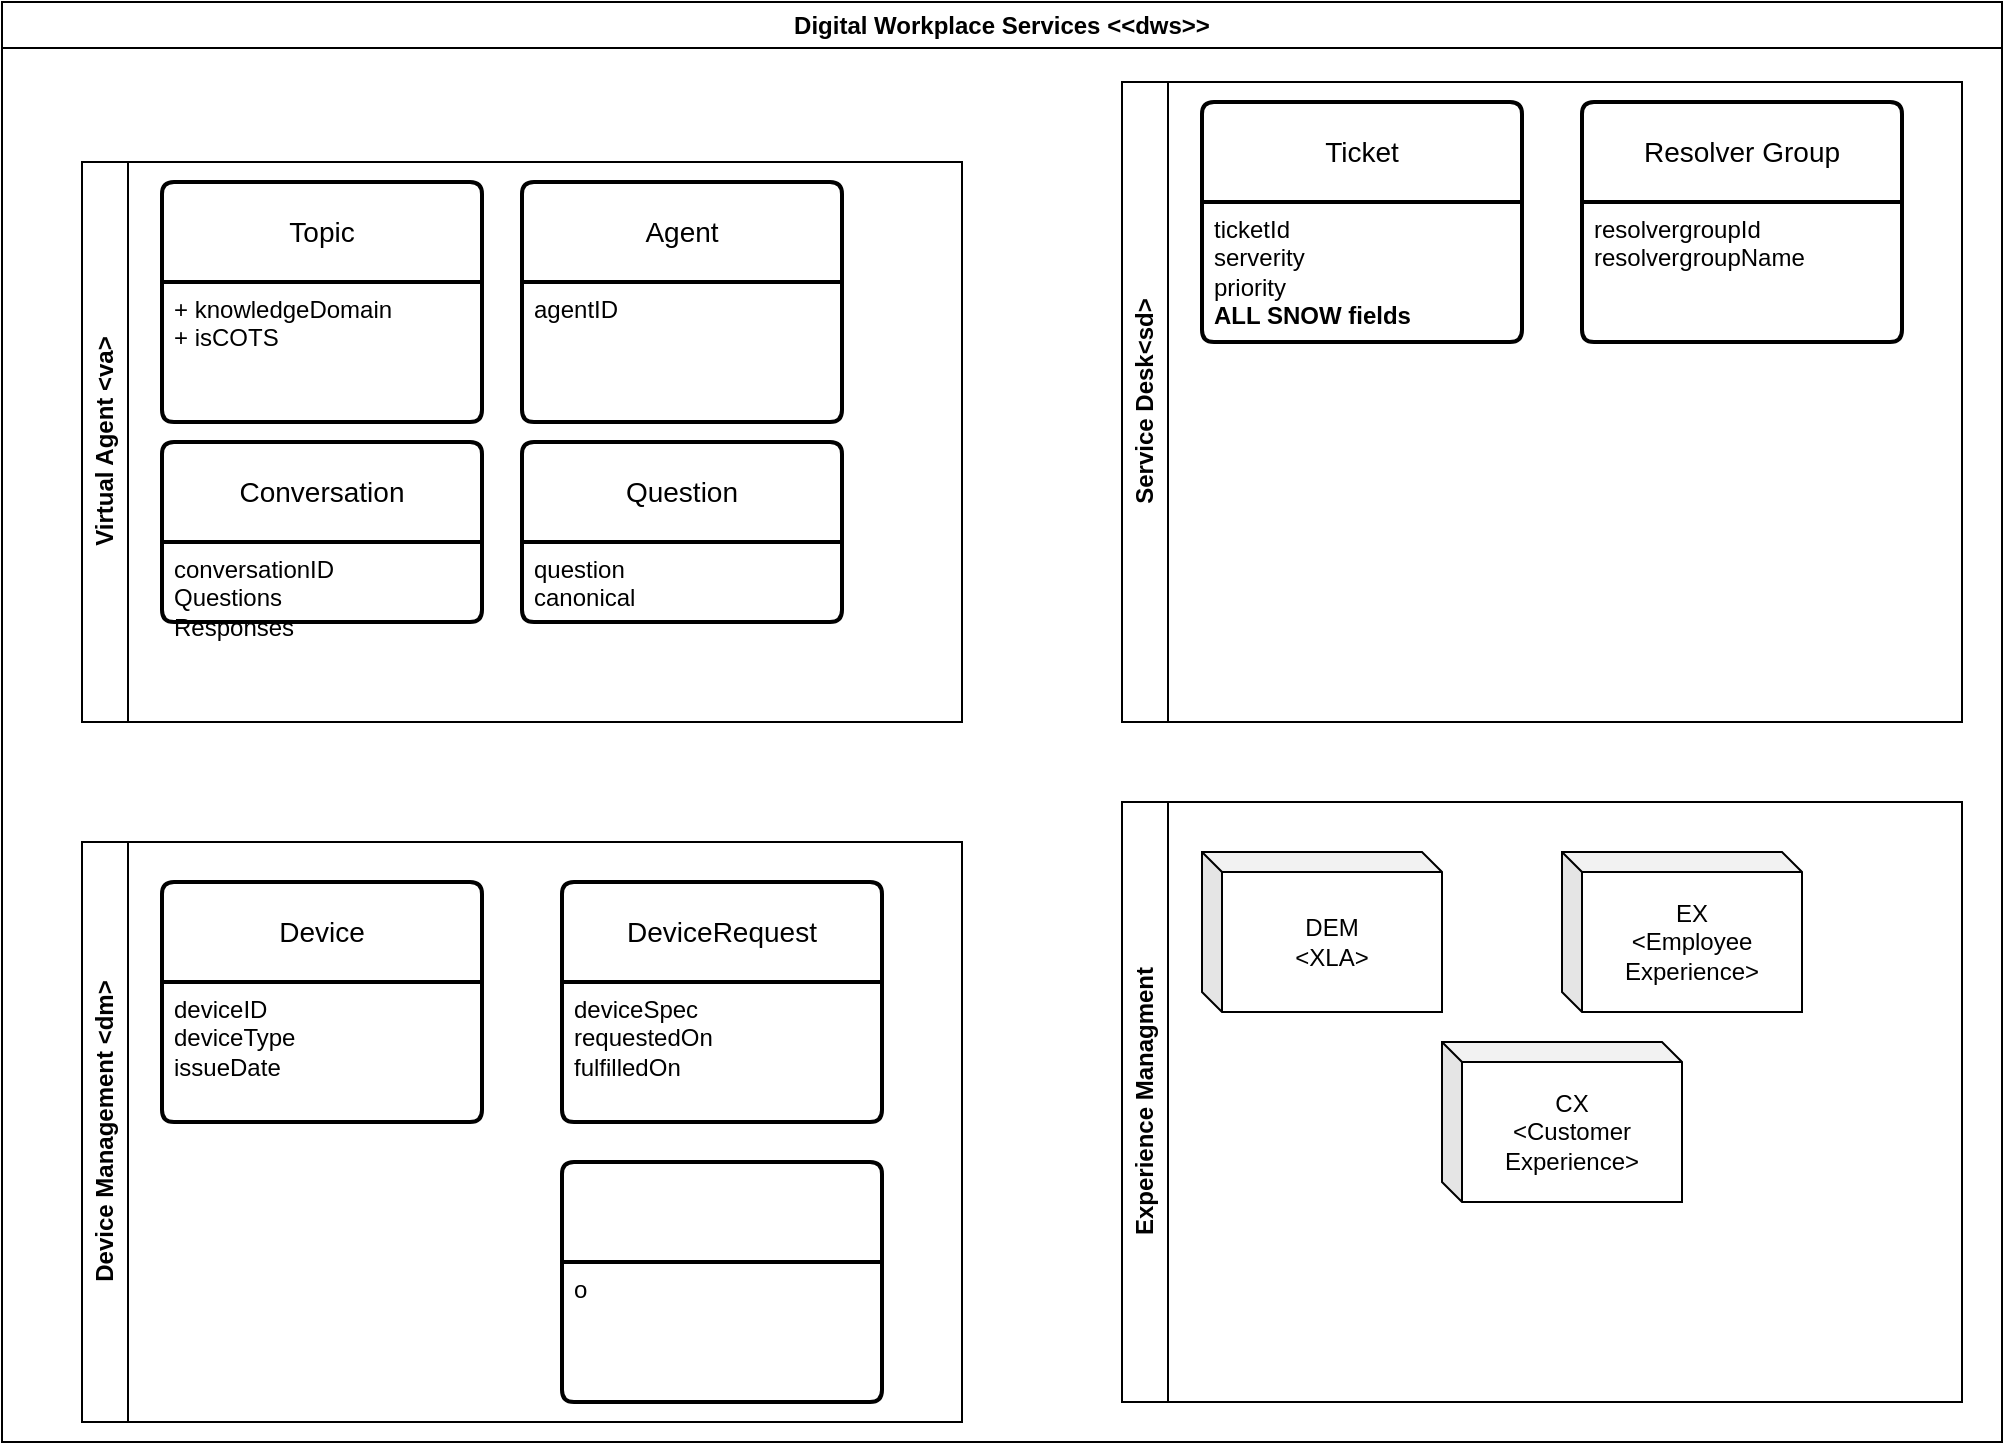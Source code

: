 <mxfile version="21.2.8" type="device" pages="2">
  <diagram name="Page-1" id="RVIX32JNRfcjxRBxODD7">
    <mxGraphModel dx="1482" dy="868" grid="1" gridSize="10" guides="1" tooltips="1" connect="1" arrows="1" fold="1" page="1" pageScale="1" pageWidth="1100" pageHeight="850" math="0" shadow="0">
      <root>
        <mxCell id="0" />
        <mxCell id="1" parent="0" />
        <mxCell id="0jq5RBKnPww-iRbuOY_O-2" value="Digital Workplace Services &amp;lt;&amp;lt;dws&amp;gt;&amp;gt;" style="swimlane;whiteSpace=wrap;html=1;" parent="1" vertex="1">
          <mxGeometry x="40" y="80" width="1000" height="720" as="geometry" />
        </mxCell>
        <mxCell id="0jq5RBKnPww-iRbuOY_O-3" value="Virtual Agent &amp;lt;va&amp;gt;" style="swimlane;horizontal=0;whiteSpace=wrap;html=1;" parent="0jq5RBKnPww-iRbuOY_O-2" vertex="1">
          <mxGeometry x="40" y="80" width="440" height="280" as="geometry" />
        </mxCell>
        <mxCell id="0jq5RBKnPww-iRbuOY_O-14" value="Topic" style="swimlane;childLayout=stackLayout;horizontal=1;startSize=50;horizontalStack=0;rounded=1;fontSize=14;fontStyle=0;strokeWidth=2;resizeParent=0;resizeLast=1;shadow=0;dashed=0;align=center;arcSize=4;whiteSpace=wrap;html=1;" parent="0jq5RBKnPww-iRbuOY_O-3" vertex="1">
          <mxGeometry x="40" y="10" width="160" height="120" as="geometry" />
        </mxCell>
        <mxCell id="0jq5RBKnPww-iRbuOY_O-15" value="+ knowledgeDomain&lt;br&gt;+ isCOTS&lt;br&gt;" style="align=left;strokeColor=none;fillColor=none;spacingLeft=4;fontSize=12;verticalAlign=top;resizable=0;rotatable=0;part=1;html=1;" parent="0jq5RBKnPww-iRbuOY_O-14" vertex="1">
          <mxGeometry y="50" width="160" height="70" as="geometry" />
        </mxCell>
        <mxCell id="0jq5RBKnPww-iRbuOY_O-18" value="Agent" style="swimlane;childLayout=stackLayout;horizontal=1;startSize=50;horizontalStack=0;rounded=1;fontSize=14;fontStyle=0;strokeWidth=2;resizeParent=0;resizeLast=1;shadow=0;dashed=0;align=center;arcSize=4;whiteSpace=wrap;html=1;" parent="0jq5RBKnPww-iRbuOY_O-3" vertex="1">
          <mxGeometry x="220" y="10" width="160" height="120" as="geometry" />
        </mxCell>
        <mxCell id="0jq5RBKnPww-iRbuOY_O-19" value="agentID&lt;br&gt;&amp;nbsp;" style="align=left;strokeColor=none;fillColor=none;spacingLeft=4;fontSize=12;verticalAlign=top;resizable=0;rotatable=0;part=1;html=1;" parent="0jq5RBKnPww-iRbuOY_O-18" vertex="1">
          <mxGeometry y="50" width="160" height="70" as="geometry" />
        </mxCell>
        <mxCell id="0jq5RBKnPww-iRbuOY_O-20" value="Conversation" style="swimlane;childLayout=stackLayout;horizontal=1;startSize=50;horizontalStack=0;rounded=1;fontSize=14;fontStyle=0;strokeWidth=2;resizeParent=0;resizeLast=1;shadow=0;dashed=0;align=center;arcSize=4;whiteSpace=wrap;html=1;" parent="0jq5RBKnPww-iRbuOY_O-3" vertex="1">
          <mxGeometry x="40" y="140" width="160" height="90" as="geometry" />
        </mxCell>
        <mxCell id="0jq5RBKnPww-iRbuOY_O-21" value="conversationID&lt;br&gt;Questions&lt;br&gt;Responses&lt;br&gt;" style="align=left;strokeColor=none;fillColor=none;spacingLeft=4;fontSize=12;verticalAlign=top;resizable=0;rotatable=0;part=1;html=1;" parent="0jq5RBKnPww-iRbuOY_O-20" vertex="1">
          <mxGeometry y="50" width="160" height="40" as="geometry" />
        </mxCell>
        <mxCell id="0jq5RBKnPww-iRbuOY_O-23" value="Question" style="swimlane;childLayout=stackLayout;horizontal=1;startSize=50;horizontalStack=0;rounded=1;fontSize=14;fontStyle=0;strokeWidth=2;resizeParent=0;resizeLast=1;shadow=0;dashed=0;align=center;arcSize=4;whiteSpace=wrap;html=1;" parent="0jq5RBKnPww-iRbuOY_O-3" vertex="1">
          <mxGeometry x="220" y="140" width="160" height="90" as="geometry" />
        </mxCell>
        <mxCell id="0jq5RBKnPww-iRbuOY_O-24" value="question&lt;br&gt;canonical&lt;br&gt;" style="align=left;strokeColor=none;fillColor=none;spacingLeft=4;fontSize=12;verticalAlign=top;resizable=0;rotatable=0;part=1;html=1;" parent="0jq5RBKnPww-iRbuOY_O-23" vertex="1">
          <mxGeometry y="50" width="160" height="40" as="geometry" />
        </mxCell>
        <mxCell id="0jq5RBKnPww-iRbuOY_O-5" value="Service Desk&amp;lt;sd&amp;gt;" style="swimlane;horizontal=0;whiteSpace=wrap;html=1;" parent="0jq5RBKnPww-iRbuOY_O-2" vertex="1">
          <mxGeometry x="560" y="40" width="420" height="320" as="geometry" />
        </mxCell>
        <mxCell id="0jq5RBKnPww-iRbuOY_O-25" value="Ticket" style="swimlane;childLayout=stackLayout;horizontal=1;startSize=50;horizontalStack=0;rounded=1;fontSize=14;fontStyle=0;strokeWidth=2;resizeParent=0;resizeLast=1;shadow=0;dashed=0;align=center;arcSize=4;whiteSpace=wrap;html=1;" parent="0jq5RBKnPww-iRbuOY_O-5" vertex="1">
          <mxGeometry x="40" y="10" width="160" height="120" as="geometry" />
        </mxCell>
        <mxCell id="0jq5RBKnPww-iRbuOY_O-26" value="ticketId&lt;br&gt;serverity&lt;br&gt;priority&lt;br&gt;&lt;b&gt;ALL SNOW fields&lt;br&gt;&lt;/b&gt;" style="align=left;strokeColor=none;fillColor=none;spacingLeft=4;fontSize=12;verticalAlign=top;resizable=0;rotatable=0;part=1;html=1;" parent="0jq5RBKnPww-iRbuOY_O-25" vertex="1">
          <mxGeometry y="50" width="160" height="70" as="geometry" />
        </mxCell>
        <mxCell id="0jq5RBKnPww-iRbuOY_O-27" value="Resolver Group" style="swimlane;childLayout=stackLayout;horizontal=1;startSize=50;horizontalStack=0;rounded=1;fontSize=14;fontStyle=0;strokeWidth=2;resizeParent=0;resizeLast=1;shadow=0;dashed=0;align=center;arcSize=4;whiteSpace=wrap;html=1;" parent="0jq5RBKnPww-iRbuOY_O-5" vertex="1">
          <mxGeometry x="230" y="10" width="160" height="120" as="geometry" />
        </mxCell>
        <mxCell id="0jq5RBKnPww-iRbuOY_O-28" value="resolvergroupId&lt;br&gt;resolvergroupName&lt;br&gt;" style="align=left;strokeColor=none;fillColor=none;spacingLeft=4;fontSize=12;verticalAlign=top;resizable=0;rotatable=0;part=1;html=1;" parent="0jq5RBKnPww-iRbuOY_O-27" vertex="1">
          <mxGeometry y="50" width="160" height="70" as="geometry" />
        </mxCell>
        <mxCell id="0jq5RBKnPww-iRbuOY_O-6" value="Device Management &amp;lt;dm&amp;gt;" style="swimlane;horizontal=0;whiteSpace=wrap;html=1;" parent="0jq5RBKnPww-iRbuOY_O-2" vertex="1">
          <mxGeometry x="40" y="420" width="440" height="290" as="geometry" />
        </mxCell>
        <mxCell id="0jq5RBKnPww-iRbuOY_O-32" value="Device" style="swimlane;childLayout=stackLayout;horizontal=1;startSize=50;horizontalStack=0;rounded=1;fontSize=14;fontStyle=0;strokeWidth=2;resizeParent=0;resizeLast=1;shadow=0;dashed=0;align=center;arcSize=4;whiteSpace=wrap;html=1;" parent="0jq5RBKnPww-iRbuOY_O-6" vertex="1">
          <mxGeometry x="40" y="20" width="160" height="120" as="geometry" />
        </mxCell>
        <mxCell id="0jq5RBKnPww-iRbuOY_O-33" value="deviceID&lt;br&gt;deviceType&lt;br&gt;issueDate&lt;br&gt;" style="align=left;strokeColor=none;fillColor=none;spacingLeft=4;fontSize=12;verticalAlign=top;resizable=0;rotatable=0;part=1;html=1;" parent="0jq5RBKnPww-iRbuOY_O-32" vertex="1">
          <mxGeometry y="50" width="160" height="70" as="geometry" />
        </mxCell>
        <mxCell id="0jq5RBKnPww-iRbuOY_O-34" value="DeviceRequest" style="swimlane;childLayout=stackLayout;horizontal=1;startSize=50;horizontalStack=0;rounded=1;fontSize=14;fontStyle=0;strokeWidth=2;resizeParent=0;resizeLast=1;shadow=0;dashed=0;align=center;arcSize=4;whiteSpace=wrap;html=1;" parent="0jq5RBKnPww-iRbuOY_O-6" vertex="1">
          <mxGeometry x="240" y="20" width="160" height="120" as="geometry" />
        </mxCell>
        <mxCell id="0jq5RBKnPww-iRbuOY_O-35" value="deviceSpec&lt;br&gt;requestedOn&lt;br&gt;fulfilledOn&lt;br&gt;" style="align=left;strokeColor=none;fillColor=none;spacingLeft=4;fontSize=12;verticalAlign=top;resizable=0;rotatable=0;part=1;html=1;" parent="0jq5RBKnPww-iRbuOY_O-34" vertex="1">
          <mxGeometry y="50" width="160" height="70" as="geometry" />
        </mxCell>
        <mxCell id="0jq5RBKnPww-iRbuOY_O-36" value="" style="swimlane;childLayout=stackLayout;horizontal=1;startSize=50;horizontalStack=0;rounded=1;fontSize=14;fontStyle=0;strokeWidth=2;resizeParent=0;resizeLast=1;shadow=0;dashed=0;align=center;arcSize=4;whiteSpace=wrap;html=1;" parent="0jq5RBKnPww-iRbuOY_O-6" vertex="1">
          <mxGeometry x="240" y="160" width="160" height="120" as="geometry" />
        </mxCell>
        <mxCell id="0jq5RBKnPww-iRbuOY_O-37" value="o" style="align=left;strokeColor=none;fillColor=none;spacingLeft=4;fontSize=12;verticalAlign=top;resizable=0;rotatable=0;part=1;html=1;" parent="0jq5RBKnPww-iRbuOY_O-36" vertex="1">
          <mxGeometry y="50" width="160" height="70" as="geometry" />
        </mxCell>
        <mxCell id="0jq5RBKnPww-iRbuOY_O-7" value="Experience Managment" style="swimlane;horizontal=0;whiteSpace=wrap;html=1;" parent="0jq5RBKnPww-iRbuOY_O-2" vertex="1">
          <mxGeometry x="560" y="400" width="420" height="300" as="geometry" />
        </mxCell>
        <mxCell id="0jq5RBKnPww-iRbuOY_O-8" value="DEM&lt;br&gt;&amp;lt;XLA&amp;gt;" style="shape=cube;whiteSpace=wrap;html=1;boundedLbl=1;backgroundOutline=1;darkOpacity=0.05;darkOpacity2=0.1;size=10;" parent="0jq5RBKnPww-iRbuOY_O-7" vertex="1">
          <mxGeometry x="40" y="25" width="120" height="80" as="geometry" />
        </mxCell>
        <mxCell id="0jq5RBKnPww-iRbuOY_O-9" value="EX&lt;br&gt;&amp;lt;Employee Experience&amp;gt;" style="shape=cube;whiteSpace=wrap;html=1;boundedLbl=1;backgroundOutline=1;darkOpacity=0.05;darkOpacity2=0.1;size=10;" parent="0jq5RBKnPww-iRbuOY_O-7" vertex="1">
          <mxGeometry x="220" y="25" width="120" height="80" as="geometry" />
        </mxCell>
        <mxCell id="0jq5RBKnPww-iRbuOY_O-11" value="CX&lt;br&gt;&amp;lt;Customer Experience&amp;gt;" style="shape=cube;whiteSpace=wrap;html=1;boundedLbl=1;backgroundOutline=1;darkOpacity=0.05;darkOpacity2=0.1;size=10;" parent="0jq5RBKnPww-iRbuOY_O-7" vertex="1">
          <mxGeometry x="160" y="120" width="120" height="80" as="geometry" />
        </mxCell>
      </root>
    </mxGraphModel>
  </diagram>
  <diagram id="0DRlMcEhITssyOPHA8I9" name="Page-2">
    <mxGraphModel dx="682" dy="468" grid="0" gridSize="10" guides="1" tooltips="1" connect="1" arrows="1" fold="1" page="0" pageScale="1" pageWidth="1100" pageHeight="850" math="0" shadow="0">
      <root>
        <mxCell id="0" />
        <mxCell id="1" parent="0" />
        <mxCell id="0uSIfzNc1IT4I0fj2t4d-1" value="Technologist" style="swimlane;fontStyle=1;align=center;verticalAlign=top;childLayout=stackLayout;horizontal=1;startSize=26;horizontalStack=0;resizeParent=1;resizeParentMax=0;resizeLast=0;collapsible=1;marginBottom=0;whiteSpace=wrap;html=1;fontSize=16;" vertex="1" parent="1">
          <mxGeometry x="1049" y="777" width="160" height="86" as="geometry" />
        </mxCell>
        <mxCell id="0uSIfzNc1IT4I0fj2t4d-2" value="+ field: type" style="text;strokeColor=none;fillColor=none;align=left;verticalAlign=top;spacingLeft=4;spacingRight=4;overflow=hidden;rotatable=0;points=[[0,0.5],[1,0.5]];portConstraint=eastwest;whiteSpace=wrap;html=1;fontSize=16;" vertex="1" parent="0uSIfzNc1IT4I0fj2t4d-1">
          <mxGeometry y="26" width="160" height="26" as="geometry" />
        </mxCell>
        <mxCell id="0uSIfzNc1IT4I0fj2t4d-3" value="" style="line;strokeWidth=1;fillColor=none;align=left;verticalAlign=middle;spacingTop=-1;spacingLeft=3;spacingRight=3;rotatable=0;labelPosition=right;points=[];portConstraint=eastwest;strokeColor=inherit;fontSize=16;" vertex="1" parent="0uSIfzNc1IT4I0fj2t4d-1">
          <mxGeometry y="52" width="160" height="8" as="geometry" />
        </mxCell>
        <mxCell id="0uSIfzNc1IT4I0fj2t4d-4" value="+ method(type): type" style="text;strokeColor=none;fillColor=none;align=left;verticalAlign=top;spacingLeft=4;spacingRight=4;overflow=hidden;rotatable=0;points=[[0,0.5],[1,0.5]];portConstraint=eastwest;whiteSpace=wrap;html=1;fontSize=16;" vertex="1" parent="0uSIfzNc1IT4I0fj2t4d-1">
          <mxGeometry y="60" width="160" height="26" as="geometry" />
        </mxCell>
        <mxCell id="0uSIfzNc1IT4I0fj2t4d-6" style="edgeStyle=none;curved=1;rounded=0;orthogonalLoop=1;jettySize=auto;html=1;entryX=0.5;entryY=0;entryDx=0;entryDy=0;fontSize=12;startSize=8;endSize=8;" edge="1" parent="1" source="0uSIfzNc1IT4I0fj2t4d-5" target="0uSIfzNc1IT4I0fj2t4d-1">
          <mxGeometry relative="1" as="geometry" />
        </mxCell>
        <mxCell id="0uSIfzNc1IT4I0fj2t4d-5" value="&amp;laquo;interface&amp;raquo;&lt;br&gt;&lt;b&gt;Name&lt;/b&gt;" style="html=1;whiteSpace=wrap;fontSize=16;" vertex="1" parent="1">
          <mxGeometry x="1223" y="651" width="110" height="50" as="geometry" />
        </mxCell>
        <mxCell id="0uSIfzNc1IT4I0fj2t4d-8" value="Classname" style="swimlane;fontStyle=1;align=center;verticalAlign=top;childLayout=stackLayout;horizontal=1;startSize=26;horizontalStack=0;resizeParent=1;resizeParentMax=0;resizeLast=0;collapsible=1;marginBottom=0;whiteSpace=wrap;html=1;fontSize=16;" vertex="1" parent="1">
          <mxGeometry x="1049" y="777" width="160" height="86" as="geometry" />
        </mxCell>
        <mxCell id="0uSIfzNc1IT4I0fj2t4d-9" value="+ field: type" style="text;strokeColor=none;fillColor=none;align=left;verticalAlign=top;spacingLeft=4;spacingRight=4;overflow=hidden;rotatable=0;points=[[0,0.5],[1,0.5]];portConstraint=eastwest;whiteSpace=wrap;html=1;fontSize=16;" vertex="1" parent="0uSIfzNc1IT4I0fj2t4d-8">
          <mxGeometry y="26" width="160" height="26" as="geometry" />
        </mxCell>
        <mxCell id="0uSIfzNc1IT4I0fj2t4d-10" value="" style="line;strokeWidth=1;fillColor=none;align=left;verticalAlign=middle;spacingTop=-1;spacingLeft=3;spacingRight=3;rotatable=0;labelPosition=right;points=[];portConstraint=eastwest;strokeColor=inherit;fontSize=16;" vertex="1" parent="0uSIfzNc1IT4I0fj2t4d-8">
          <mxGeometry y="52" width="160" height="8" as="geometry" />
        </mxCell>
        <mxCell id="0uSIfzNc1IT4I0fj2t4d-11" value="+ method(type): type" style="text;strokeColor=none;fillColor=none;align=left;verticalAlign=top;spacingLeft=4;spacingRight=4;overflow=hidden;rotatable=0;points=[[0,0.5],[1,0.5]];portConstraint=eastwest;whiteSpace=wrap;html=1;fontSize=16;" vertex="1" parent="0uSIfzNc1IT4I0fj2t4d-8">
          <mxGeometry y="60" width="160" height="26" as="geometry" />
        </mxCell>
        <mxCell id="0uSIfzNc1IT4I0fj2t4d-12" value="Programmer" style="swimlane;fontStyle=1;align=center;verticalAlign=top;childLayout=stackLayout;horizontal=1;startSize=26;horizontalStack=0;resizeParent=1;resizeParentMax=0;resizeLast=0;collapsible=1;marginBottom=0;whiteSpace=wrap;html=1;fontSize=16;" vertex="1" parent="1">
          <mxGeometry x="1045" y="912" width="160" height="86" as="geometry" />
        </mxCell>
        <mxCell id="0uSIfzNc1IT4I0fj2t4d-13" value="+ field: type" style="text;strokeColor=none;fillColor=none;align=left;verticalAlign=top;spacingLeft=4;spacingRight=4;overflow=hidden;rotatable=0;points=[[0,0.5],[1,0.5]];portConstraint=eastwest;whiteSpace=wrap;html=1;fontSize=16;" vertex="1" parent="0uSIfzNc1IT4I0fj2t4d-12">
          <mxGeometry y="26" width="160" height="26" as="geometry" />
        </mxCell>
        <mxCell id="0uSIfzNc1IT4I0fj2t4d-14" value="" style="line;strokeWidth=1;fillColor=none;align=left;verticalAlign=middle;spacingTop=-1;spacingLeft=3;spacingRight=3;rotatable=0;labelPosition=right;points=[];portConstraint=eastwest;strokeColor=inherit;fontSize=16;" vertex="1" parent="0uSIfzNc1IT4I0fj2t4d-12">
          <mxGeometry y="52" width="160" height="8" as="geometry" />
        </mxCell>
        <mxCell id="0uSIfzNc1IT4I0fj2t4d-15" value="+ method(type): type" style="text;strokeColor=none;fillColor=none;align=left;verticalAlign=top;spacingLeft=4;spacingRight=4;overflow=hidden;rotatable=0;points=[[0,0.5],[1,0.5]];portConstraint=eastwest;whiteSpace=wrap;html=1;fontSize=16;" vertex="1" parent="0uSIfzNc1IT4I0fj2t4d-12">
          <mxGeometry y="60" width="160" height="26" as="geometry" />
        </mxCell>
        <mxCell id="0uSIfzNc1IT4I0fj2t4d-16" value="Java" style="swimlane;fontStyle=1;align=center;verticalAlign=top;childLayout=stackLayout;horizontal=1;startSize=26;horizontalStack=0;resizeParent=1;resizeParentMax=0;resizeLast=0;collapsible=1;marginBottom=0;whiteSpace=wrap;html=1;fontSize=16;" vertex="1" parent="1">
          <mxGeometry x="1245" y="912" width="160" height="86" as="geometry" />
        </mxCell>
        <mxCell id="0uSIfzNc1IT4I0fj2t4d-17" value="+ field: type" style="text;strokeColor=none;fillColor=none;align=left;verticalAlign=top;spacingLeft=4;spacingRight=4;overflow=hidden;rotatable=0;points=[[0,0.5],[1,0.5]];portConstraint=eastwest;whiteSpace=wrap;html=1;fontSize=16;" vertex="1" parent="0uSIfzNc1IT4I0fj2t4d-16">
          <mxGeometry y="26" width="160" height="26" as="geometry" />
        </mxCell>
        <mxCell id="0uSIfzNc1IT4I0fj2t4d-18" value="" style="line;strokeWidth=1;fillColor=none;align=left;verticalAlign=middle;spacingTop=-1;spacingLeft=3;spacingRight=3;rotatable=0;labelPosition=right;points=[];portConstraint=eastwest;strokeColor=inherit;fontSize=16;" vertex="1" parent="0uSIfzNc1IT4I0fj2t4d-16">
          <mxGeometry y="52" width="160" height="8" as="geometry" />
        </mxCell>
        <mxCell id="0uSIfzNc1IT4I0fj2t4d-19" value="+ method(type): type" style="text;strokeColor=none;fillColor=none;align=left;verticalAlign=top;spacingLeft=4;spacingRight=4;overflow=hidden;rotatable=0;points=[[0,0.5],[1,0.5]];portConstraint=eastwest;whiteSpace=wrap;html=1;fontSize=16;" vertex="1" parent="0uSIfzNc1IT4I0fj2t4d-16">
          <mxGeometry y="60" width="160" height="26" as="geometry" />
        </mxCell>
        <mxCell id="0uSIfzNc1IT4I0fj2t4d-20" value="Python" style="swimlane;fontStyle=1;align=center;verticalAlign=top;childLayout=stackLayout;horizontal=1;startSize=26;horizontalStack=0;resizeParent=1;resizeParentMax=0;resizeLast=0;collapsible=1;marginBottom=0;whiteSpace=wrap;html=1;fontSize=16;" vertex="1" parent="1">
          <mxGeometry x="1245" y="1007" width="160" height="86" as="geometry" />
        </mxCell>
        <mxCell id="0uSIfzNc1IT4I0fj2t4d-21" value="+ field: type" style="text;strokeColor=none;fillColor=none;align=left;verticalAlign=top;spacingLeft=4;spacingRight=4;overflow=hidden;rotatable=0;points=[[0,0.5],[1,0.5]];portConstraint=eastwest;whiteSpace=wrap;html=1;fontSize=16;" vertex="1" parent="0uSIfzNc1IT4I0fj2t4d-20">
          <mxGeometry y="26" width="160" height="26" as="geometry" />
        </mxCell>
        <mxCell id="0uSIfzNc1IT4I0fj2t4d-22" value="" style="line;strokeWidth=1;fillColor=none;align=left;verticalAlign=middle;spacingTop=-1;spacingLeft=3;spacingRight=3;rotatable=0;labelPosition=right;points=[];portConstraint=eastwest;strokeColor=inherit;fontSize=16;" vertex="1" parent="0uSIfzNc1IT4I0fj2t4d-20">
          <mxGeometry y="52" width="160" height="8" as="geometry" />
        </mxCell>
        <mxCell id="0uSIfzNc1IT4I0fj2t4d-23" value="+ method(type): type" style="text;strokeColor=none;fillColor=none;align=left;verticalAlign=top;spacingLeft=4;spacingRight=4;overflow=hidden;rotatable=0;points=[[0,0.5],[1,0.5]];portConstraint=eastwest;whiteSpace=wrap;html=1;fontSize=16;" vertex="1" parent="0uSIfzNc1IT4I0fj2t4d-20">
          <mxGeometry y="60" width="160" height="26" as="geometry" />
        </mxCell>
        <mxCell id="0uSIfzNc1IT4I0fj2t4d-24" value="GoLan" style="swimlane;fontStyle=1;align=center;verticalAlign=top;childLayout=stackLayout;horizontal=1;startSize=26;horizontalStack=0;resizeParent=1;resizeParentMax=0;resizeLast=0;collapsible=1;marginBottom=0;whiteSpace=wrap;html=1;fontSize=16;" vertex="1" parent="1">
          <mxGeometry x="1245" y="816" width="160" height="86" as="geometry" />
        </mxCell>
        <mxCell id="0uSIfzNc1IT4I0fj2t4d-25" value="+ field: type" style="text;strokeColor=none;fillColor=none;align=left;verticalAlign=top;spacingLeft=4;spacingRight=4;overflow=hidden;rotatable=0;points=[[0,0.5],[1,0.5]];portConstraint=eastwest;whiteSpace=wrap;html=1;fontSize=16;" vertex="1" parent="0uSIfzNc1IT4I0fj2t4d-24">
          <mxGeometry y="26" width="160" height="26" as="geometry" />
        </mxCell>
        <mxCell id="0uSIfzNc1IT4I0fj2t4d-26" value="" style="line;strokeWidth=1;fillColor=none;align=left;verticalAlign=middle;spacingTop=-1;spacingLeft=3;spacingRight=3;rotatable=0;labelPosition=right;points=[];portConstraint=eastwest;strokeColor=inherit;fontSize=16;" vertex="1" parent="0uSIfzNc1IT4I0fj2t4d-24">
          <mxGeometry y="52" width="160" height="8" as="geometry" />
        </mxCell>
        <mxCell id="0uSIfzNc1IT4I0fj2t4d-27" value="+ method(type): type" style="text;strokeColor=none;fillColor=none;align=left;verticalAlign=top;spacingLeft=4;spacingRight=4;overflow=hidden;rotatable=0;points=[[0,0.5],[1,0.5]];portConstraint=eastwest;whiteSpace=wrap;html=1;fontSize=16;" vertex="1" parent="0uSIfzNc1IT4I0fj2t4d-24">
          <mxGeometry y="60" width="160" height="26" as="geometry" />
        </mxCell>
      </root>
    </mxGraphModel>
  </diagram>
</mxfile>
